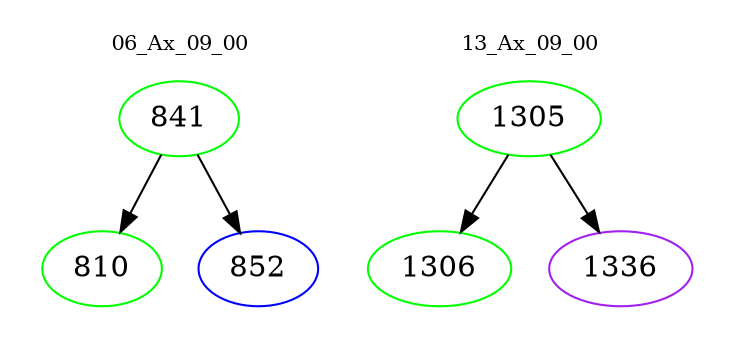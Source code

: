 digraph{
subgraph cluster_0 {
color = white
label = "06_Ax_09_00";
fontsize=10;
T0_841 [label="841", color="green"]
T0_841 -> T0_810 [color="black"]
T0_810 [label="810", color="green"]
T0_841 -> T0_852 [color="black"]
T0_852 [label="852", color="blue"]
}
subgraph cluster_1 {
color = white
label = "13_Ax_09_00";
fontsize=10;
T1_1305 [label="1305", color="green"]
T1_1305 -> T1_1306 [color="black"]
T1_1306 [label="1306", color="green"]
T1_1305 -> T1_1336 [color="black"]
T1_1336 [label="1336", color="purple"]
}
}
